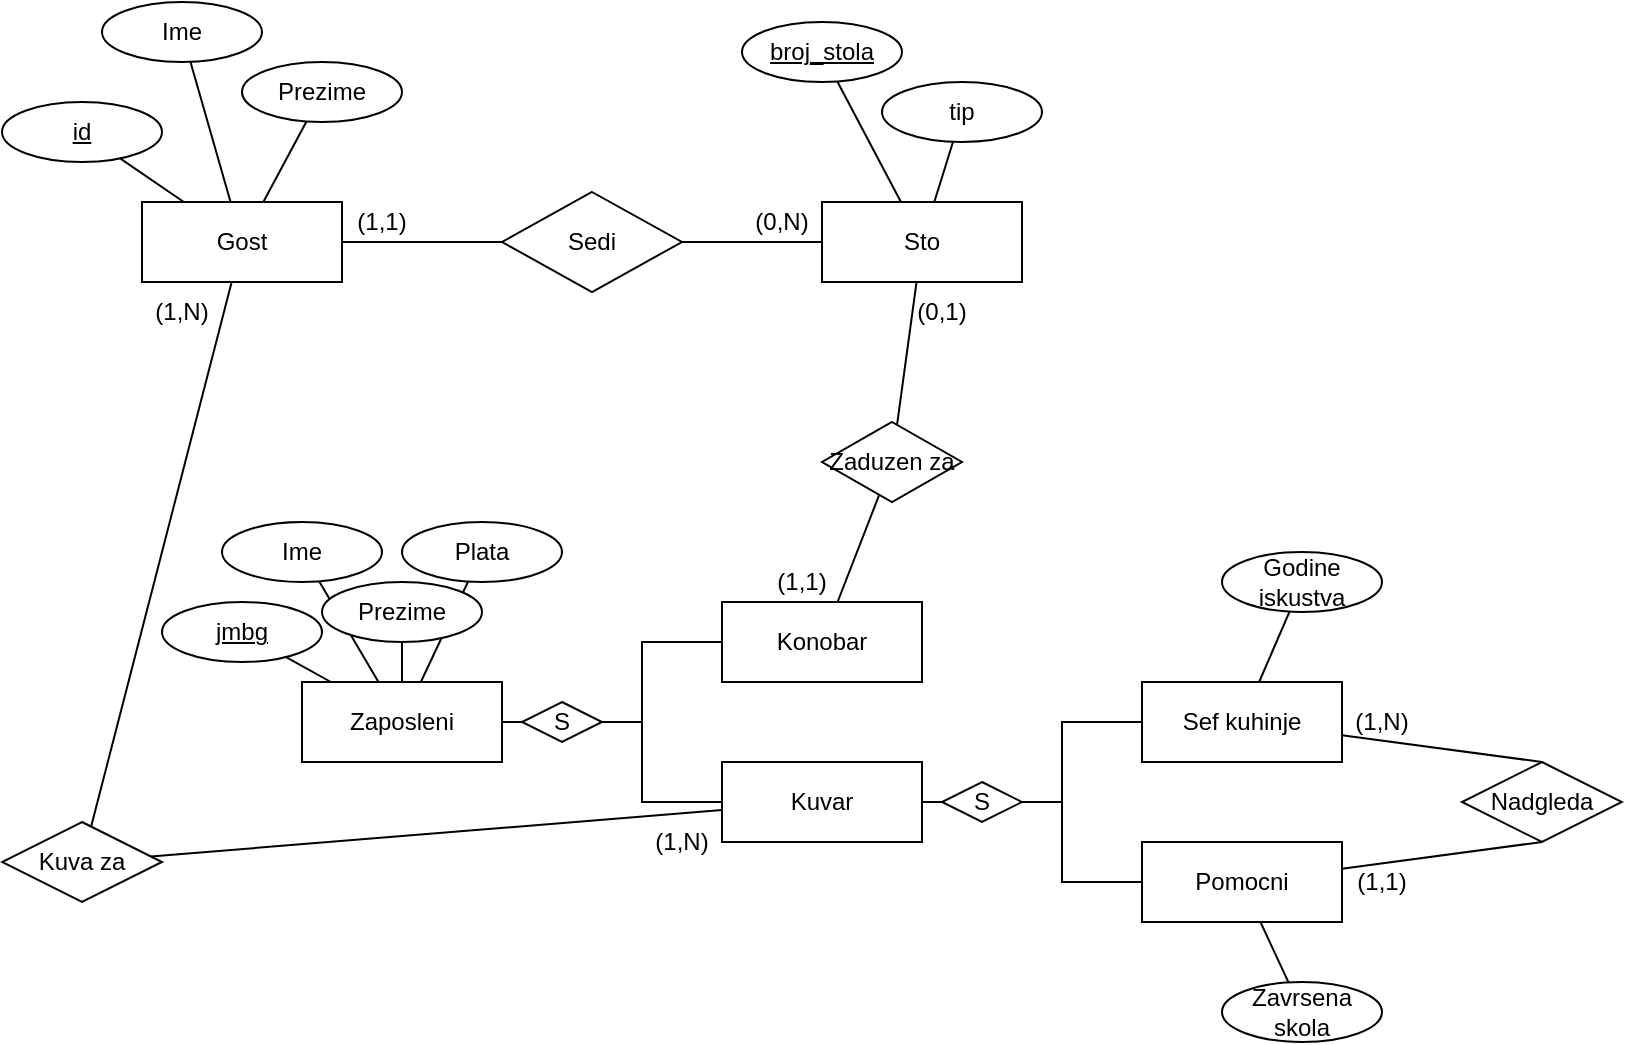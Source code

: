 <mxfile version="14.9.6" type="device"><diagram id="qLZ4o5DSCHNd_SbKw-yM" name="Page-1"><mxGraphModel dx="907" dy="733" grid="1" gridSize="10" guides="1" tooltips="1" connect="1" arrows="1" fold="1" page="1" pageScale="1" pageWidth="900" pageHeight="1600" math="0" shadow="0"><root><mxCell id="0"/><mxCell id="1" parent="0"/><mxCell id="OzCE0o2pq1cH_O7mcktz-28" value="" style="endArrow=none;html=1;rounded=0;" edge="1" parent="1" source="OzCE0o2pq1cH_O7mcktz-27" target="OzCE0o2pq1cH_O7mcktz-19"><mxGeometry relative="1" as="geometry"><mxPoint x="235" y="470" as="sourcePoint"/><mxPoint x="220" y="400" as="targetPoint"/></mxGeometry></mxCell><mxCell id="OzCE0o2pq1cH_O7mcktz-27" value="Plata" style="ellipse;whiteSpace=wrap;html=1;align=center;" vertex="1" parent="1"><mxGeometry x="210" y="280" width="80" height="30" as="geometry"/></mxCell><mxCell id="VnqwBtztywXabe95mgIh-1" value="Gost" style="whiteSpace=wrap;html=1;align=center;" parent="1" vertex="1"><mxGeometry x="80" y="120" width="100" height="40" as="geometry"/></mxCell><mxCell id="OzCE0o2pq1cH_O7mcktz-1" value="Ime" style="ellipse;whiteSpace=wrap;html=1;align=center;" vertex="1" parent="1"><mxGeometry x="60" y="20" width="80" height="30" as="geometry"/></mxCell><mxCell id="OzCE0o2pq1cH_O7mcktz-2" value="" style="endArrow=none;html=1;rounded=0;" edge="1" parent="1" source="OzCE0o2pq1cH_O7mcktz-1" target="VnqwBtztywXabe95mgIh-1"><mxGeometry relative="1" as="geometry"><mxPoint x="70" y="200" as="sourcePoint"/><mxPoint x="230" y="200" as="targetPoint"/></mxGeometry></mxCell><mxCell id="OzCE0o2pq1cH_O7mcktz-3" value="id" style="ellipse;whiteSpace=wrap;html=1;align=center;fontStyle=4;" vertex="1" parent="1"><mxGeometry x="10" y="70" width="80" height="30" as="geometry"/></mxCell><mxCell id="OzCE0o2pq1cH_O7mcktz-4" value="" style="endArrow=none;html=1;rounded=0;" edge="1" parent="1" source="OzCE0o2pq1cH_O7mcktz-3" target="VnqwBtztywXabe95mgIh-1"><mxGeometry relative="1" as="geometry"><mxPoint x="148.563" y="69.652" as="sourcePoint"/><mxPoint x="178.235" y="120" as="targetPoint"/></mxGeometry></mxCell><mxCell id="OzCE0o2pq1cH_O7mcktz-5" value="Prezime" style="ellipse;whiteSpace=wrap;html=1;align=center;" vertex="1" parent="1"><mxGeometry x="130" y="50" width="80" height="30" as="geometry"/></mxCell><mxCell id="OzCE0o2pq1cH_O7mcktz-6" value="" style="endArrow=none;html=1;rounded=0;" edge="1" parent="1" source="OzCE0o2pq1cH_O7mcktz-5" target="VnqwBtztywXabe95mgIh-1"><mxGeometry relative="1" as="geometry"><mxPoint x="150" y="200" as="sourcePoint"/><mxPoint x="204.286" y="120" as="targetPoint"/></mxGeometry></mxCell><mxCell id="OzCE0o2pq1cH_O7mcktz-7" value="Sto" style="whiteSpace=wrap;html=1;align=center;" vertex="1" parent="1"><mxGeometry x="420" y="120" width="100" height="40" as="geometry"/></mxCell><mxCell id="OzCE0o2pq1cH_O7mcktz-8" value="tip" style="ellipse;whiteSpace=wrap;html=1;align=center;" vertex="1" parent="1"><mxGeometry x="450" y="60" width="80" height="30" as="geometry"/></mxCell><mxCell id="OzCE0o2pq1cH_O7mcktz-9" value="" style="endArrow=none;html=1;rounded=0;" edge="1" parent="1" source="OzCE0o2pq1cH_O7mcktz-8" target="OzCE0o2pq1cH_O7mcktz-7"><mxGeometry relative="1" as="geometry"><mxPoint x="420" y="210" as="sourcePoint"/><mxPoint x="580" y="210" as="targetPoint"/></mxGeometry></mxCell><mxCell id="OzCE0o2pq1cH_O7mcktz-10" value="broj_stola" style="ellipse;whiteSpace=wrap;html=1;align=center;fontStyle=4;" vertex="1" parent="1"><mxGeometry x="380" y="30" width="80" height="30" as="geometry"/></mxCell><mxCell id="OzCE0o2pq1cH_O7mcktz-11" value="" style="endArrow=none;html=1;rounded=0;" edge="1" parent="1" source="OzCE0o2pq1cH_O7mcktz-10" target="OzCE0o2pq1cH_O7mcktz-7"><mxGeometry relative="1" as="geometry"><mxPoint x="498.563" y="79.652" as="sourcePoint"/><mxPoint x="528.235" y="130" as="targetPoint"/></mxGeometry></mxCell><mxCell id="OzCE0o2pq1cH_O7mcktz-14" value="Sedi" style="shape=rhombus;perimeter=rhombusPerimeter;whiteSpace=wrap;html=1;align=center;" vertex="1" parent="1"><mxGeometry x="260" y="115" width="90" height="50" as="geometry"/></mxCell><mxCell id="OzCE0o2pq1cH_O7mcktz-15" value="" style="endArrow=none;html=1;rounded=0;" edge="1" parent="1" source="VnqwBtztywXabe95mgIh-1" target="OzCE0o2pq1cH_O7mcktz-14"><mxGeometry relative="1" as="geometry"><mxPoint x="130" y="200" as="sourcePoint"/><mxPoint x="290" y="200" as="targetPoint"/></mxGeometry></mxCell><mxCell id="OzCE0o2pq1cH_O7mcktz-16" value="" style="endArrow=none;html=1;rounded=0;" edge="1" parent="1" source="OzCE0o2pq1cH_O7mcktz-7" target="OzCE0o2pq1cH_O7mcktz-14"><mxGeometry relative="1" as="geometry"><mxPoint x="190" y="150" as="sourcePoint"/><mxPoint x="250" y="150" as="targetPoint"/></mxGeometry></mxCell><mxCell id="OzCE0o2pq1cH_O7mcktz-17" value="(1,1)" style="text;html=1;strokeColor=none;fillColor=none;align=center;verticalAlign=middle;whiteSpace=wrap;rounded=0;" vertex="1" parent="1"><mxGeometry x="180" y="120" width="40" height="20" as="geometry"/></mxCell><mxCell id="OzCE0o2pq1cH_O7mcktz-18" value="(0,N)" style="text;html=1;strokeColor=none;fillColor=none;align=center;verticalAlign=middle;whiteSpace=wrap;rounded=0;" vertex="1" parent="1"><mxGeometry x="380" y="120" width="40" height="20" as="geometry"/></mxCell><mxCell id="OzCE0o2pq1cH_O7mcktz-19" value="Zaposleni" style="whiteSpace=wrap;html=1;align=center;" vertex="1" parent="1"><mxGeometry x="160" y="360" width="100" height="40" as="geometry"/></mxCell><mxCell id="OzCE0o2pq1cH_O7mcktz-20" value="Ime" style="ellipse;whiteSpace=wrap;html=1;align=center;" vertex="1" parent="1"><mxGeometry x="120" y="280" width="80" height="30" as="geometry"/></mxCell><mxCell id="OzCE0o2pq1cH_O7mcktz-21" value="" style="endArrow=none;html=1;rounded=0;" edge="1" parent="1" source="OzCE0o2pq1cH_O7mcktz-20" target="OzCE0o2pq1cH_O7mcktz-19"><mxGeometry relative="1" as="geometry"><mxPoint x="130" y="440" as="sourcePoint"/><mxPoint x="290" y="440" as="targetPoint"/></mxGeometry></mxCell><mxCell id="OzCE0o2pq1cH_O7mcktz-22" value="jmbg" style="ellipse;whiteSpace=wrap;html=1;align=center;fontStyle=4;" vertex="1" parent="1"><mxGeometry x="90" y="320" width="80" height="30" as="geometry"/></mxCell><mxCell id="OzCE0o2pq1cH_O7mcktz-23" value="" style="endArrow=none;html=1;rounded=0;" edge="1" parent="1" source="OzCE0o2pq1cH_O7mcktz-22" target="OzCE0o2pq1cH_O7mcktz-19"><mxGeometry relative="1" as="geometry"><mxPoint x="208.563" y="309.652" as="sourcePoint"/><mxPoint x="238.235" y="360" as="targetPoint"/></mxGeometry></mxCell><mxCell id="OzCE0o2pq1cH_O7mcktz-24" value="Prezime" style="ellipse;whiteSpace=wrap;html=1;align=center;" vertex="1" parent="1"><mxGeometry x="170" y="310" width="80" height="30" as="geometry"/></mxCell><mxCell id="OzCE0o2pq1cH_O7mcktz-25" value="" style="endArrow=none;html=1;rounded=0;" edge="1" parent="1" source="OzCE0o2pq1cH_O7mcktz-24" target="OzCE0o2pq1cH_O7mcktz-19"><mxGeometry relative="1" as="geometry"><mxPoint x="210" y="440" as="sourcePoint"/><mxPoint x="264.286" y="360" as="targetPoint"/></mxGeometry></mxCell><mxCell id="OzCE0o2pq1cH_O7mcktz-29" value="" style="endArrow=none;html=1;rounded=0;" edge="1" parent="1" source="OzCE0o2pq1cH_O7mcktz-19" target="OzCE0o2pq1cH_O7mcktz-30"><mxGeometry relative="1" as="geometry"><mxPoint x="280" y="390" as="sourcePoint"/><mxPoint x="290" y="382" as="targetPoint"/></mxGeometry></mxCell><mxCell id="OzCE0o2pq1cH_O7mcktz-30" value="S" style="shape=rhombus;perimeter=rhombusPerimeter;whiteSpace=wrap;html=1;align=center;" vertex="1" parent="1"><mxGeometry x="270" y="370" width="40" height="20" as="geometry"/></mxCell><mxCell id="OzCE0o2pq1cH_O7mcktz-32" value="Konobar" style="whiteSpace=wrap;html=1;align=center;" vertex="1" parent="1"><mxGeometry x="370" y="320" width="100" height="40" as="geometry"/></mxCell><mxCell id="OzCE0o2pq1cH_O7mcktz-38" value="" style="endArrow=none;html=1;rounded=0;" edge="1" parent="1" source="OzCE0o2pq1cH_O7mcktz-32" target="OzCE0o2pq1cH_O7mcktz-39"><mxGeometry relative="1" as="geometry"><mxPoint x="350" y="410" as="sourcePoint"/><mxPoint x="370" y="440" as="targetPoint"/><Array as="points"><mxPoint x="330" y="340"/><mxPoint x="330" y="420"/></Array></mxGeometry></mxCell><mxCell id="OzCE0o2pq1cH_O7mcktz-39" value="Kuvar" style="whiteSpace=wrap;html=1;align=center;" vertex="1" parent="1"><mxGeometry x="370" y="400" width="100" height="40" as="geometry"/></mxCell><mxCell id="OzCE0o2pq1cH_O7mcktz-40" value="" style="endArrow=none;html=1;rounded=0;" edge="1" parent="1" target="OzCE0o2pq1cH_O7mcktz-30"><mxGeometry relative="1" as="geometry"><mxPoint x="330" y="380" as="sourcePoint"/><mxPoint x="340" y="460" as="targetPoint"/></mxGeometry></mxCell><mxCell id="OzCE0o2pq1cH_O7mcktz-41" value="Zaduzen za" style="shape=rhombus;perimeter=rhombusPerimeter;whiteSpace=wrap;html=1;align=center;" vertex="1" parent="1"><mxGeometry x="420" y="230" width="70" height="40" as="geometry"/></mxCell><mxCell id="OzCE0o2pq1cH_O7mcktz-42" value="" style="endArrow=none;html=1;rounded=0;" edge="1" parent="1" source="OzCE0o2pq1cH_O7mcktz-32" target="OzCE0o2pq1cH_O7mcktz-41"><mxGeometry relative="1" as="geometry"><mxPoint x="500" y="330" as="sourcePoint"/><mxPoint x="660" y="330" as="targetPoint"/></mxGeometry></mxCell><mxCell id="OzCE0o2pq1cH_O7mcktz-43" value="" style="endArrow=none;html=1;rounded=0;" edge="1" parent="1" source="OzCE0o2pq1cH_O7mcktz-7" target="OzCE0o2pq1cH_O7mcktz-41"><mxGeometry relative="1" as="geometry"><mxPoint x="356.667" y="330" as="sourcePoint"/><mxPoint x="403.71" y="273.548" as="targetPoint"/></mxGeometry></mxCell><mxCell id="OzCE0o2pq1cH_O7mcktz-44" value="(1,1)" style="text;html=1;strokeColor=none;fillColor=none;align=center;verticalAlign=middle;whiteSpace=wrap;rounded=0;" vertex="1" parent="1"><mxGeometry x="390" y="300" width="40" height="20" as="geometry"/></mxCell><mxCell id="OzCE0o2pq1cH_O7mcktz-45" value="(0,1)" style="text;html=1;strokeColor=none;fillColor=none;align=center;verticalAlign=middle;whiteSpace=wrap;rounded=0;" vertex="1" parent="1"><mxGeometry x="460" y="165" width="40" height="20" as="geometry"/></mxCell><mxCell id="OzCE0o2pq1cH_O7mcktz-46" value="S" style="shape=rhombus;perimeter=rhombusPerimeter;whiteSpace=wrap;html=1;align=center;" vertex="1" parent="1"><mxGeometry x="480" y="410" width="40" height="20" as="geometry"/></mxCell><mxCell id="OzCE0o2pq1cH_O7mcktz-47" value="Sef kuhinje" style="whiteSpace=wrap;html=1;align=center;" vertex="1" parent="1"><mxGeometry x="580" y="360" width="100" height="40" as="geometry"/></mxCell><mxCell id="OzCE0o2pq1cH_O7mcktz-48" value="" style="endArrow=none;html=1;rounded=0;" edge="1" parent="1" source="OzCE0o2pq1cH_O7mcktz-47" target="OzCE0o2pq1cH_O7mcktz-49"><mxGeometry relative="1" as="geometry"><mxPoint x="560" y="450" as="sourcePoint"/><mxPoint x="580" y="480" as="targetPoint"/><Array as="points"><mxPoint x="540" y="380"/><mxPoint x="540" y="460"/></Array></mxGeometry></mxCell><mxCell id="OzCE0o2pq1cH_O7mcktz-49" value="Pomocni" style="whiteSpace=wrap;html=1;align=center;" vertex="1" parent="1"><mxGeometry x="580" y="440" width="100" height="40" as="geometry"/></mxCell><mxCell id="OzCE0o2pq1cH_O7mcktz-50" value="" style="endArrow=none;html=1;rounded=0;" edge="1" parent="1" target="OzCE0o2pq1cH_O7mcktz-46"><mxGeometry relative="1" as="geometry"><mxPoint x="540" y="420" as="sourcePoint"/><mxPoint x="550" y="500" as="targetPoint"/></mxGeometry></mxCell><mxCell id="OzCE0o2pq1cH_O7mcktz-52" value="" style="endArrow=none;html=1;rounded=0;" edge="1" parent="1" source="OzCE0o2pq1cH_O7mcktz-39" target="OzCE0o2pq1cH_O7mcktz-46"><mxGeometry relative="1" as="geometry"><mxPoint x="340" y="390" as="sourcePoint"/><mxPoint x="320" y="390" as="targetPoint"/></mxGeometry></mxCell><mxCell id="OzCE0o2pq1cH_O7mcktz-53" value="Godine iskustva" style="ellipse;whiteSpace=wrap;html=1;align=center;" vertex="1" parent="1"><mxGeometry x="620" y="295" width="80" height="30" as="geometry"/></mxCell><mxCell id="OzCE0o2pq1cH_O7mcktz-54" value="" style="endArrow=none;html=1;rounded=0;" edge="1" parent="1" source="OzCE0o2pq1cH_O7mcktz-53" target="OzCE0o2pq1cH_O7mcktz-47"><mxGeometry relative="1" as="geometry"><mxPoint x="660" y="410" as="sourcePoint"/><mxPoint x="650.667" y="330" as="targetPoint"/></mxGeometry></mxCell><mxCell id="OzCE0o2pq1cH_O7mcktz-55" value="Zavrsena skola" style="ellipse;whiteSpace=wrap;html=1;align=center;" vertex="1" parent="1"><mxGeometry x="620" y="510" width="80" height="30" as="geometry"/></mxCell><mxCell id="OzCE0o2pq1cH_O7mcktz-56" value="" style="endArrow=none;html=1;rounded=0;" edge="1" parent="1" source="OzCE0o2pq1cH_O7mcktz-55" target="OzCE0o2pq1cH_O7mcktz-49"><mxGeometry relative="1" as="geometry"><mxPoint x="730" y="502.5" as="sourcePoint"/><mxPoint x="708.571" y="452.5" as="targetPoint"/></mxGeometry></mxCell><mxCell id="OzCE0o2pq1cH_O7mcktz-57" value="Kuva za" style="shape=rhombus;perimeter=rhombusPerimeter;whiteSpace=wrap;html=1;align=center;" vertex="1" parent="1"><mxGeometry x="10" y="430" width="80" height="40" as="geometry"/></mxCell><mxCell id="OzCE0o2pq1cH_O7mcktz-58" value="" style="endArrow=none;html=1;rounded=0;" edge="1" parent="1" source="OzCE0o2pq1cH_O7mcktz-57" target="OzCE0o2pq1cH_O7mcktz-39"><mxGeometry relative="1" as="geometry"><mxPoint x="190" y="480" as="sourcePoint"/><mxPoint x="350" y="480" as="targetPoint"/></mxGeometry></mxCell><mxCell id="OzCE0o2pq1cH_O7mcktz-59" value="" style="endArrow=none;html=1;rounded=0;" edge="1" parent="1" source="OzCE0o2pq1cH_O7mcktz-57" target="VnqwBtztywXabe95mgIh-1"><mxGeometry relative="1" as="geometry"><mxPoint x="130" y="490" as="sourcePoint"/><mxPoint x="290" y="490" as="targetPoint"/></mxGeometry></mxCell><mxCell id="OzCE0o2pq1cH_O7mcktz-60" value="(1,N)" style="text;html=1;strokeColor=none;fillColor=none;align=center;verticalAlign=middle;whiteSpace=wrap;rounded=0;" vertex="1" parent="1"><mxGeometry x="330" y="430" width="40" height="20" as="geometry"/></mxCell><mxCell id="OzCE0o2pq1cH_O7mcktz-61" value="(1,N)" style="text;html=1;strokeColor=none;fillColor=none;align=center;verticalAlign=middle;whiteSpace=wrap;rounded=0;" vertex="1" parent="1"><mxGeometry x="80" y="165" width="40" height="20" as="geometry"/></mxCell><mxCell id="OzCE0o2pq1cH_O7mcktz-62" value="Nadgleda" style="shape=rhombus;perimeter=rhombusPerimeter;whiteSpace=wrap;html=1;align=center;" vertex="1" parent="1"><mxGeometry x="740" y="400" width="80" height="40" as="geometry"/></mxCell><mxCell id="OzCE0o2pq1cH_O7mcktz-63" value="" style="endArrow=none;html=1;rounded=0;entryX=0.5;entryY=0;entryDx=0;entryDy=0;" edge="1" parent="1" source="OzCE0o2pq1cH_O7mcktz-47" target="OzCE0o2pq1cH_O7mcktz-62"><mxGeometry relative="1" as="geometry"><mxPoint x="700" y="370" as="sourcePoint"/><mxPoint x="860" y="370" as="targetPoint"/></mxGeometry></mxCell><mxCell id="OzCE0o2pq1cH_O7mcktz-64" value="" style="endArrow=none;html=1;rounded=0;entryX=0.5;entryY=1;entryDx=0;entryDy=0;" edge="1" parent="1" source="OzCE0o2pq1cH_O7mcktz-49" target="OzCE0o2pq1cH_O7mcktz-62"><mxGeometry relative="1" as="geometry"><mxPoint x="700" y="480" as="sourcePoint"/><mxPoint x="860" y="480" as="targetPoint"/></mxGeometry></mxCell><mxCell id="OzCE0o2pq1cH_O7mcktz-66" value="(1,N)" style="text;html=1;strokeColor=none;fillColor=none;align=center;verticalAlign=middle;whiteSpace=wrap;rounded=0;" vertex="1" parent="1"><mxGeometry x="680" y="370" width="40" height="20" as="geometry"/></mxCell><mxCell id="OzCE0o2pq1cH_O7mcktz-67" value="(1,1)" style="text;html=1;strokeColor=none;fillColor=none;align=center;verticalAlign=middle;whiteSpace=wrap;rounded=0;" vertex="1" parent="1"><mxGeometry x="680" y="450" width="40" height="20" as="geometry"/></mxCell></root></mxGraphModel></diagram></mxfile>